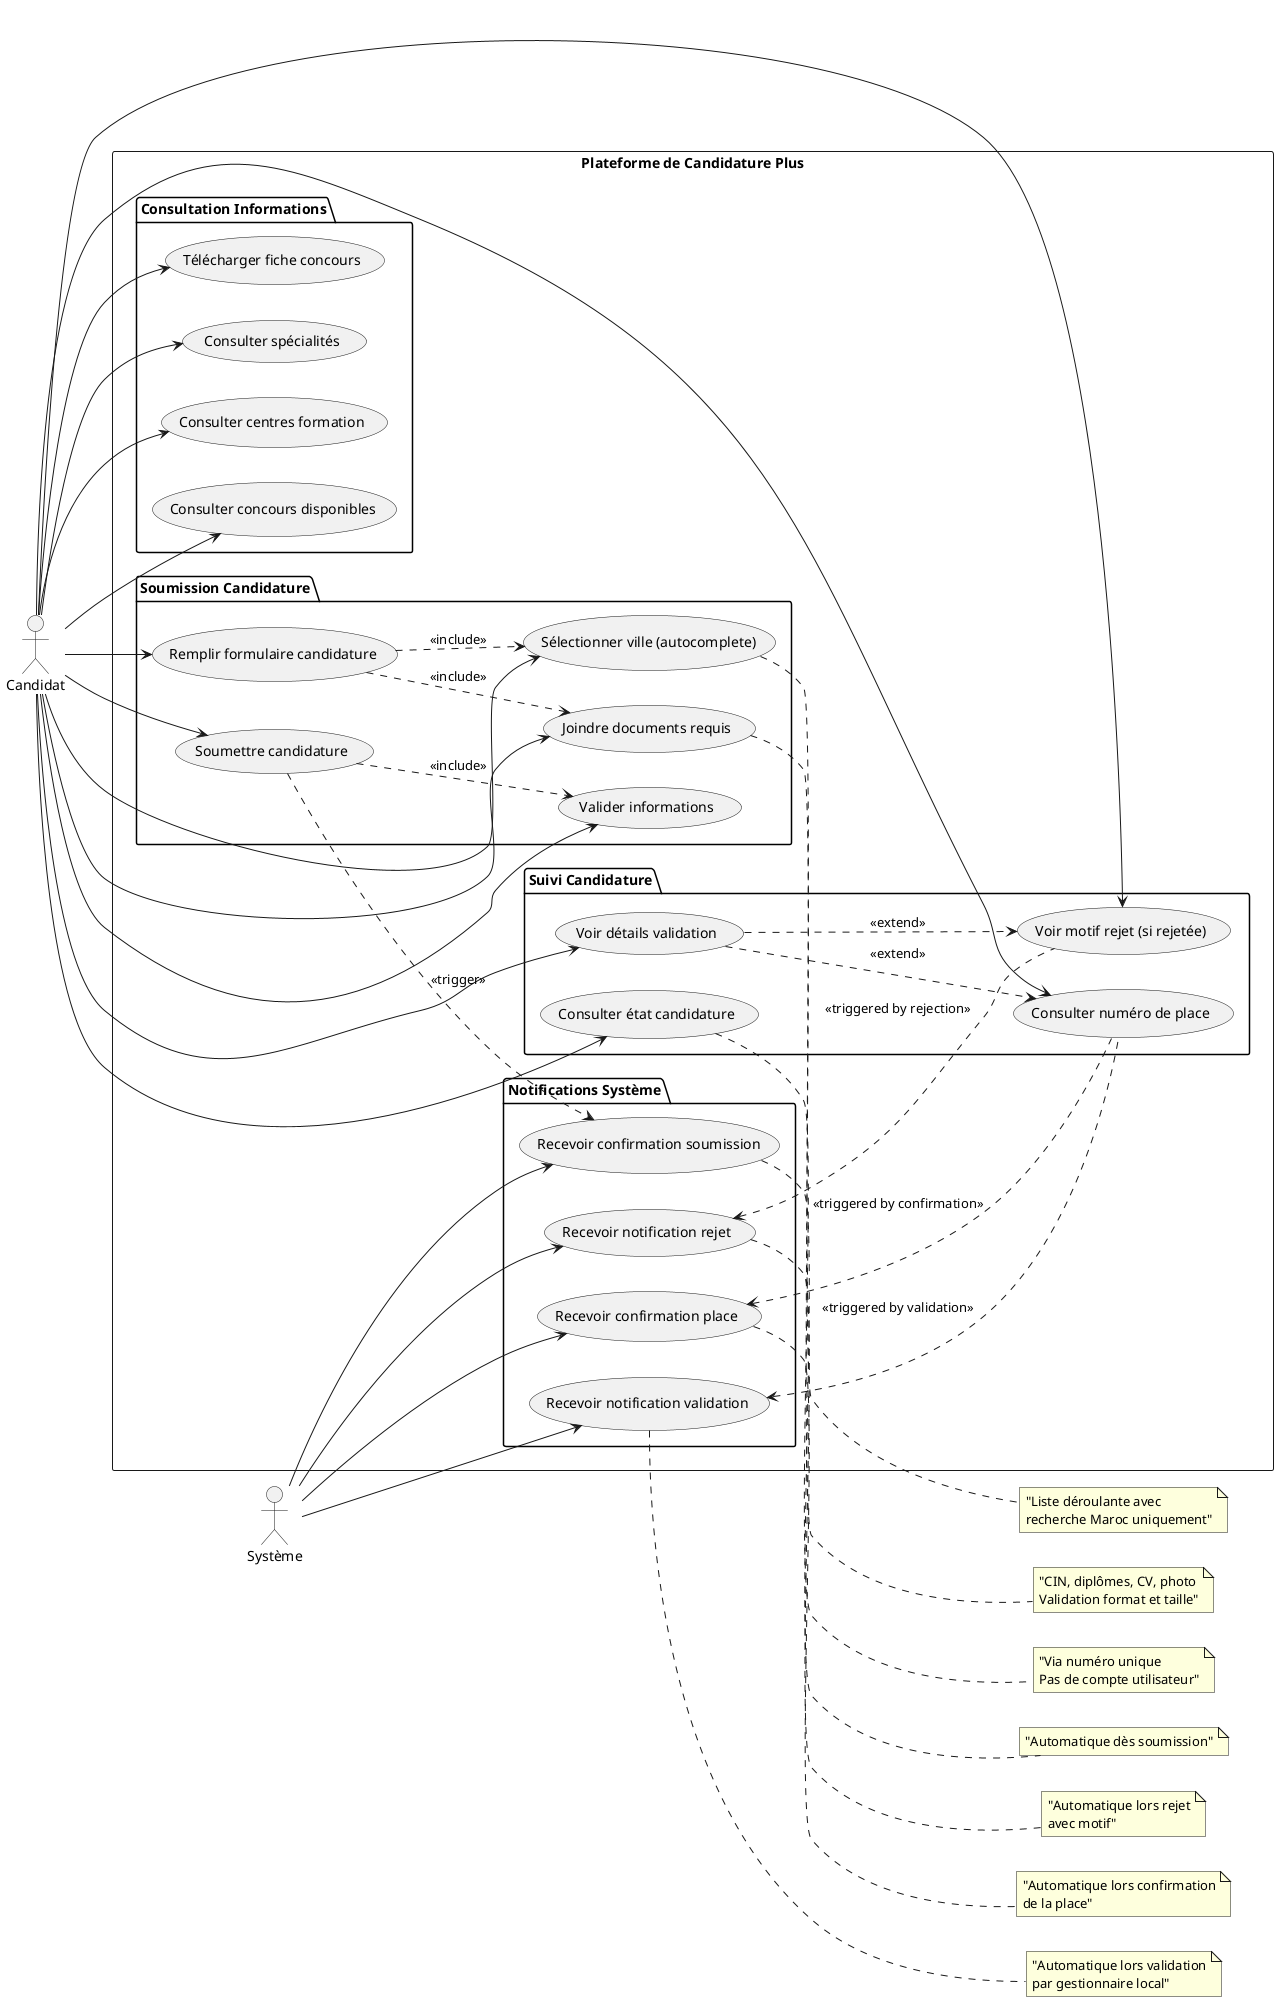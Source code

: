 @startuml UseCaseCandidatModifie

left to right direction

actor "Candidat" as Candidat
actor "Système" as Systeme

rectangle "Plateforme de Candidature Plus" {
  
  ' ===== INFORMATION =====
  package "Consultation Informations" {
    usecase "Consulter concours disponibles" as UC1
    usecase "Télécharger fiche concours" as UC2
    usecase "Consulter spécialités" as UC3
    usecase "Consulter centres formation" as UC4
  }
  
  ' ===== CANDIDATURE =====
  package "Soumission Candidature" {
    usecase "Remplir formulaire candidature" as UC5
    usecase "Sélectionner ville (autocomplete)" as UC6
    usecase "Joindre documents requis" as UC7
    usecase "Valider informations" as UC8
    usecase "Soumettre candidature" as UC9
  }
  
  ' ===== SUIVI =====
  package "Suivi Candidature" {
    usecase "Consulter état candidature" as UC10
    usecase "Voir détails validation" as UC11
    usecase "Consulter numéro de place" as UC12
    usecase "Voir motif rejet (si rejetée)" as UC13
  }
  
  ' ===== NOTIFICATIONS AUTOMATIQUES =====
  package "Notifications Système" {
    usecase "Recevoir confirmation soumission" as UC14
    usecase "Recevoir notification validation" as UC15
    usecase "Recevoir notification rejet" as UC16
    usecase "Recevoir confirmation place" as UC17
  }
}

' ===== RELATIONS CANDIDAT =====
Candidat --> UC1
Candidat --> UC2
Candidat --> UC3
Candidat --> UC4
Candidat --> UC5
Candidat --> UC6
Candidat --> UC7
Candidat --> UC8
Candidat --> UC9
Candidat --> UC10
Candidat --> UC11
Candidat --> UC12
Candidat --> UC13

' ===== RELATIONS SYSTÈME (AUTOMATIQUES) =====
Systeme --> UC14
Systeme --> UC15
Systeme --> UC16
Systeme --> UC17

' ===== INCLUDES & EXTENDS =====
UC5 ..> UC6 : <<include>>
UC5 ..> UC7 : <<include>>
UC9 ..> UC8 : <<include>>
UC11 ..> UC12 : <<extend>>
UC11 ..> UC13 : <<extend>>

' ===== DÉCLENCHEURS AUTOMATIQUES =====
UC9 ..> UC14 : <<trigger>>
UC15 <.. UC12 : <<triggered by validation>>
UC16 <.. UC13 : <<triggered by rejection>>
UC17 <.. UC12 : <<triggered by confirmation>>

note right of UC14 : "Automatique dès soumission"
note right of UC15 : "Automatique lors validation\npar gestionnaire local"
note right of UC16 : "Automatique lors rejet\navec motif"
note right of UC17 : "Automatique lors confirmation\nde la place"
note right of UC6 : "Liste déroulante avec\nrecherche Maroc uniquement"
note right of UC7 : "CIN, diplômes, CV, photo\nValidation format et taille"
note right of UC10 : "Via numéro unique\nPas de compte utilisateur"

@enduml
